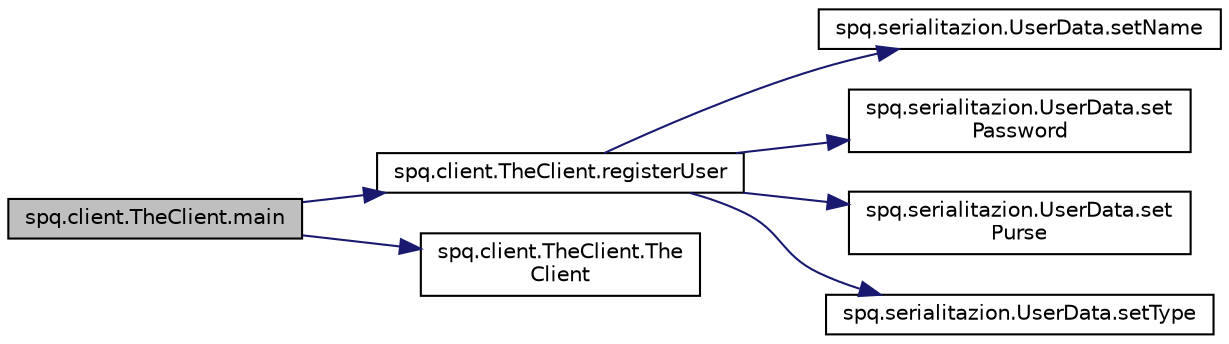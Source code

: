 digraph "spq.client.TheClient.main"
{
 // LATEX_PDF_SIZE
  edge [fontname="Helvetica",fontsize="10",labelfontname="Helvetica",labelfontsize="10"];
  node [fontname="Helvetica",fontsize="10",shape=record];
  rankdir="LR";
  Node1 [label="spq.client.TheClient.main",height=0.2,width=0.4,color="black", fillcolor="grey75", style="filled", fontcolor="black",tooltip=" "];
  Node1 -> Node2 [color="midnightblue",fontsize="10",style="solid",fontname="Helvetica"];
  Node2 [label="spq.client.TheClient.registerUser",height=0.2,width=0.4,color="black", fillcolor="white", style="filled",URL="$classspq_1_1client_1_1_the_client.html#a7c577348a80f03ccd1a81297fd1e7809",tooltip=" "];
  Node2 -> Node3 [color="midnightblue",fontsize="10",style="solid",fontname="Helvetica"];
  Node3 [label="spq.serialitazion.UserData.setName",height=0.2,width=0.4,color="black", fillcolor="white", style="filled",URL="$classspq_1_1serialitazion_1_1_user_data.html#ad3367a8303a09273808ce0c03b730a2e",tooltip=" "];
  Node2 -> Node4 [color="midnightblue",fontsize="10",style="solid",fontname="Helvetica"];
  Node4 [label="spq.serialitazion.UserData.set\lPassword",height=0.2,width=0.4,color="black", fillcolor="white", style="filled",URL="$classspq_1_1serialitazion_1_1_user_data.html#ae12c1e4a9befbc28955a64b623c9afa3",tooltip=" "];
  Node2 -> Node5 [color="midnightblue",fontsize="10",style="solid",fontname="Helvetica"];
  Node5 [label="spq.serialitazion.UserData.set\lPurse",height=0.2,width=0.4,color="black", fillcolor="white", style="filled",URL="$classspq_1_1serialitazion_1_1_user_data.html#a4c35c1e1cf9297ce97a9193afdd301df",tooltip=" "];
  Node2 -> Node6 [color="midnightblue",fontsize="10",style="solid",fontname="Helvetica"];
  Node6 [label="spq.serialitazion.UserData.setType",height=0.2,width=0.4,color="black", fillcolor="white", style="filled",URL="$classspq_1_1serialitazion_1_1_user_data.html#ad18d1a51bb1c5b2e1b7bd12b1e90f597",tooltip=" "];
  Node1 -> Node7 [color="midnightblue",fontsize="10",style="solid",fontname="Helvetica"];
  Node7 [label="spq.client.TheClient.The\lClient",height=0.2,width=0.4,color="black", fillcolor="white", style="filled",URL="$classspq_1_1client_1_1_the_client.html#a1980bbcaf03dfa170f15aeb7827e1cb5",tooltip=" "];
}
